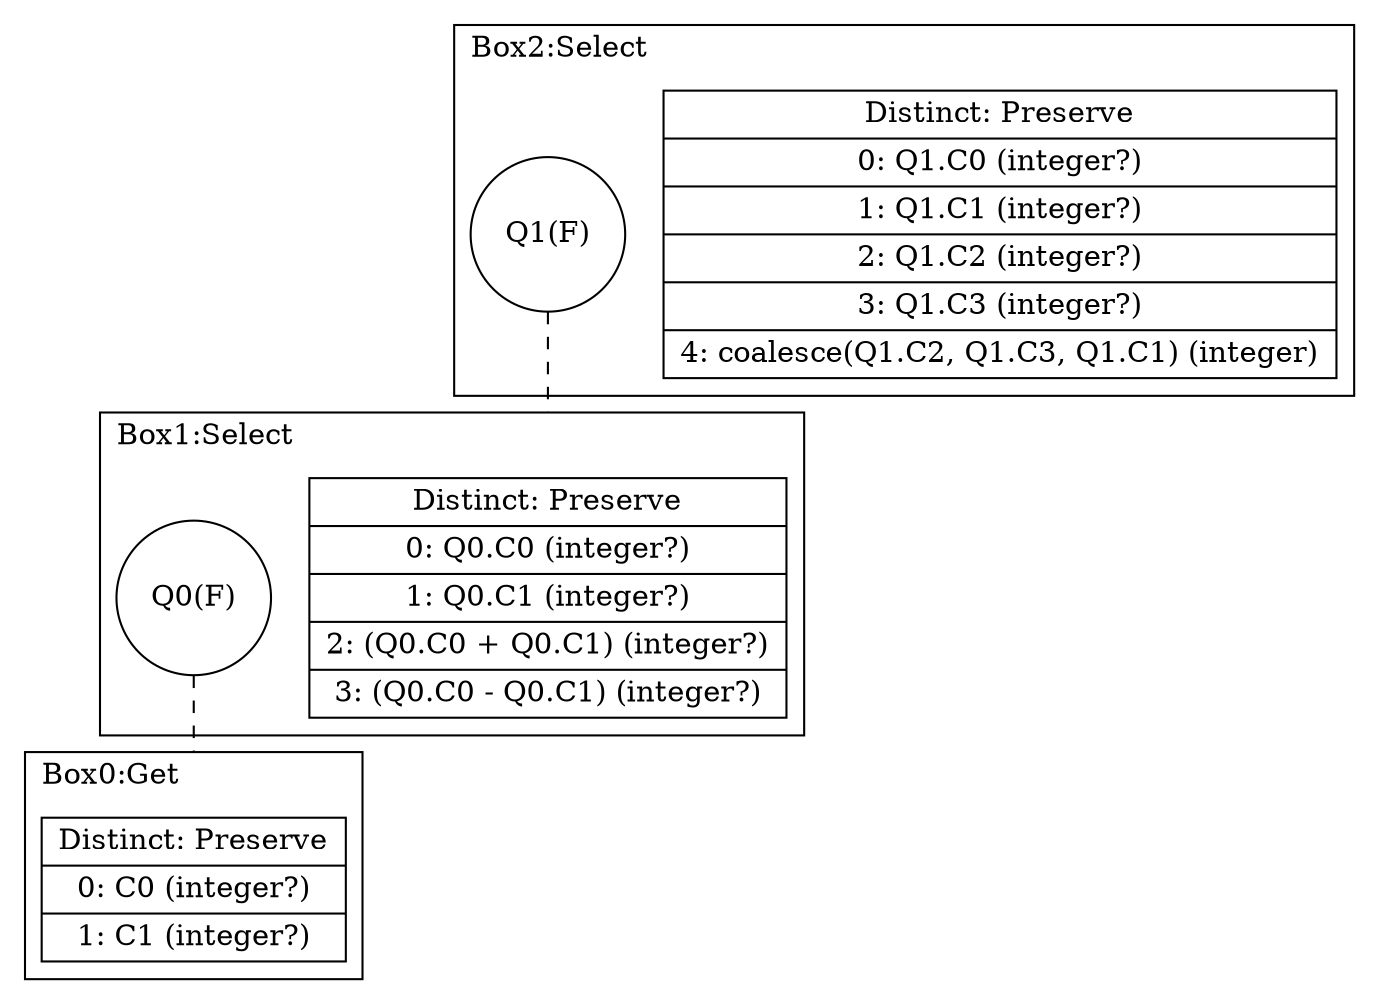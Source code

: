 digraph G {
    compound = true
    labeljust = l
    label = ""
    node [ shape = box ]
    subgraph cluster2 {
        label = "Box2:Select"
        boxhead2 [ shape = record, label = "{ Distinct: Preserve| 0: Q1.C0 (integer?)| 1: Q1.C1 (integer?)| 2: Q1.C2 (integer?)| 3: Q1.C3 (integer?)| 4: coalesce(Q1.C2, Q1.C3, Q1.C1) (integer) }" ]
        {
            rank = same
            node [ shape = circle ]
            Q1 [ label = "Q1(F)" ]
        }
    }
    subgraph cluster1 {
        label = "Box1:Select"
        boxhead1 [ shape = record, label = "{ Distinct: Preserve| 0: Q0.C0 (integer?)| 1: Q0.C1 (integer?)| 2: (Q0.C0 + Q0.C1) (integer?)| 3: (Q0.C0 - Q0.C1) (integer?) }" ]
        {
            rank = same
            node [ shape = circle ]
            Q0 [ label = "Q0(F)" ]
        }
    }
    subgraph cluster0 {
        label = "Box0:Get"
        boxhead0 [ shape = record, label = "{ Distinct: Preserve| 0: C0 (integer?)| 1: C1 (integer?) }" ]
        {
            rank = same
        }
    }
    edge [ arrowhead = none, style = dashed ]
    Q1 -> boxhead1 [ lhead = cluster1 ]
    Q0 -> boxhead0 [ lhead = cluster0 ]
}
